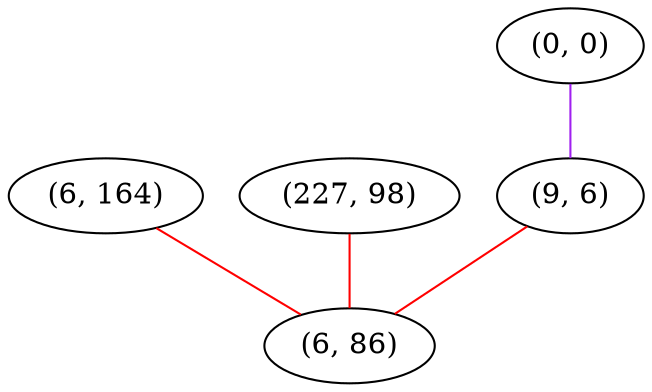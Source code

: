 graph "" {
"(6, 164)";
"(227, 98)";
"(0, 0)";
"(9, 6)";
"(6, 86)";
"(6, 164)" -- "(6, 86)"  [color=red, key=0, weight=1];
"(227, 98)" -- "(6, 86)"  [color=red, key=0, weight=1];
"(0, 0)" -- "(9, 6)"  [color=purple, key=0, weight=4];
"(9, 6)" -- "(6, 86)"  [color=red, key=0, weight=1];
}
